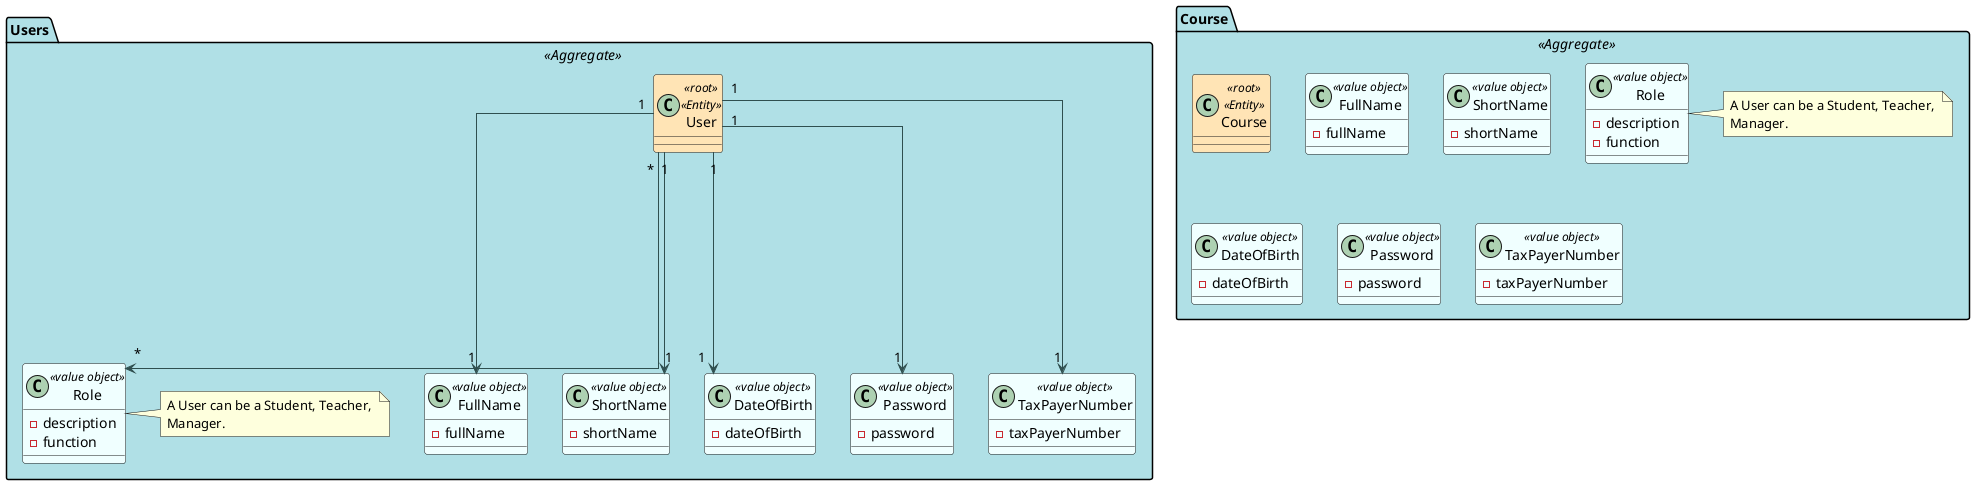 @startuml

skinparam linetype ortho
skinparam Shadowing False
'hide empty members
'left to right direction

skinparam class {
    BackgroundColor<<Entity>> Moccasin
    BackgroundColor<<value object>> Azure
    BackgroundColor<<Event>> MediumAquaMarine
    BackgroundColor<<Service>> SkyBlue
    ArrowColor DarkSlateGrey
}

skinparam package {
    BackgroundColor PowderBlue
}

' ############## USERS ##############

'''Users
/'class User{
    - email
    - fullName
    - shortName
    - pwd
    - name??
    - dateOfBirth
    - taxPayerNumber
}'/


package Users <<Aggregate>> {

    class User <<root>> <<Entity>>

    class FullName <<value object>> {
        -fullName
    }

    class ShortName <<value object>> {
            -shortName
        }

    class DateOfBirth <<value object>> {
            -dateOfBirth
        }

    class Password <<value object>> {
            -password
        }

    class TaxPayerNumber <<value object>> {
                    -taxPayerNumber
                }

    class Role <<value object>> {
        -description
        -function
    }

    note right : A User can be a Student, Teacher, \nManager.
}

/'

class Student{
      - mecanographicNumber
  }

class Teacher{
    - acronimo
}

class Manager{
    - managerId??
}

'/

' ############## USERS ##############

User "1" ---down> "1" FullName
User "1" ---down> "1" ShortName
User "1" ---down> "1" DateOfBirth
User "1" ---down> "1" TaxPayerNumber
User "1" ---down> "1" Password
User "*" ---down> "*"Role



' ############## COURSE ##############

package Course <<Aggregate>> {

    class Course <<root>> <<Entity>>

    class FullName <<value object>> {
        -fullName
    }

    class ShortName <<value object>> {
            -shortName
        }

    class DateOfBirth <<value object>> {
            -dateOfBirth
        }

    class Password <<value object>> {
            -password
        }

    class TaxPayerNumber <<value object>> {
                    -taxPayerNumber
                }

    class Role <<value object>> {
        -description
        -function
    }

    note right : A User can be a Student, Teacher, \nManager.
}








/'

class Course{
    - courseId @Id
    - courseName
    - Collections<> Teacher:regent
    - description
    - minStudents 
    - maxStudents
}

class Enrollment{
    -studentId
    -courseId
    -finalGrade
}

class Class{
    - Title @Id
    - date
    - duration
    
    - Course: course??
    - teacher??
}

class Exam{
    - title
    - description


    - Course: course??
    - openDate
    - closeDate
    
    - header
    - sequenceSection
    - questionTypes
}

class QuestionTypes{
    - enumerate
    - matching
    - multipleChoices
    - shortAnswer
    - numerical
    - selectMissingWord
    - true/False
}

class ExamResult{
    - Exam
    - Student
    - feedback
    - grade
}


class Board{
    - Student:admin
    - Collection:usersInvited
    - historyUpdates
    - rows/columns property file
}

class PostIt{
    - postItId
    - text
}


class Meeting{
    -time
    -duration
    -User:admin
    -Collection:usersInvited
}



''
User --> Teacher
User --> Student
User --> Manager

''Courses

Manager ---> Course : Manages >
Manager ---> Enrollment : Manages >

Teacher -left-> Class : Creates >

Enrollment "1" ---* "1" Student
Enrollment "1" ---* "1" Course

Course "1" ---* "*" Class



''Exams

' Student --> Exam
Student --> ExamResult

Teacher "1" -up-> "*" Exam
Course "1" *-- "*" Exam
Exam "1" *-- "*" ExamResult 

Exam "1" ---> "*" QuestionTypes


''Shared Boards

' User --> Admin : is the >
User "1" ----> "*" Board : manages >
Board "1" --* "*" User : contains >

Board "1" ---> "*" PostIt : contains >
User "*" ---> "*" PostIt : manages >




''Meeting
' User --> Admin : is the >
User "1" ---> "*" Meeting : managers >
Meeting "1" ---* "*" User : contains >'/






@enduml